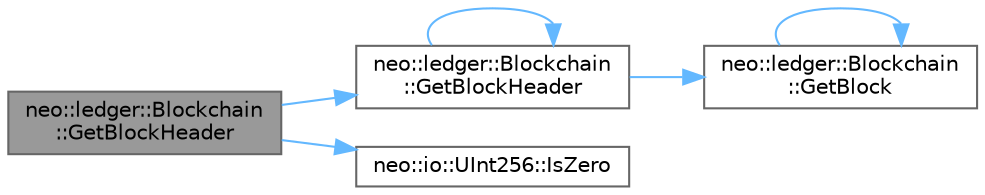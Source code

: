 digraph "neo::ledger::Blockchain::GetBlockHeader"
{
 // LATEX_PDF_SIZE
  bgcolor="transparent";
  edge [fontname=Helvetica,fontsize=10,labelfontname=Helvetica,labelfontsize=10];
  node [fontname=Helvetica,fontsize=10,shape=box,height=0.2,width=0.4];
  rankdir="LR";
  Node1 [id="Node000001",label="neo::ledger::Blockchain\l::GetBlockHeader",height=0.2,width=0.4,color="gray40", fillcolor="grey60", style="filled", fontcolor="black",tooltip="Gets a block header by index."];
  Node1 -> Node2 [id="edge1_Node000001_Node000002",color="steelblue1",style="solid",tooltip=" "];
  Node2 [id="Node000002",label="neo::ledger::Blockchain\l::GetBlockHeader",height=0.2,width=0.4,color="grey40", fillcolor="white", style="filled",URL="$classneo_1_1ledger_1_1_blockchain.html#a769007c606e84663bbd939e7b712fe60",tooltip="Gets a block header by hash."];
  Node2 -> Node3 [id="edge2_Node000002_Node000003",color="steelblue1",style="solid",tooltip=" "];
  Node3 [id="Node000003",label="neo::ledger::Blockchain\l::GetBlock",height=0.2,width=0.4,color="grey40", fillcolor="white", style="filled",URL="$classneo_1_1ledger_1_1_blockchain.html#a9af172a7a4817451e1ed996d8b358c26",tooltip="Gets a block by hash."];
  Node3 -> Node3 [id="edge3_Node000003_Node000003",color="steelblue1",style="solid",tooltip=" "];
  Node2 -> Node2 [id="edge4_Node000002_Node000002",color="steelblue1",style="solid",tooltip=" "];
  Node1 -> Node4 [id="edge5_Node000001_Node000004",color="steelblue1",style="solid",tooltip=" "];
  Node4 [id="Node000004",label="neo::io::UInt256::IsZero",height=0.2,width=0.4,color="grey40", fillcolor="white", style="filled",URL="$classneo_1_1io_1_1_u_int256.html#a9553119c10fe787929107ed1c842c6a2",tooltip="Checks if this UInt256 is zero."];
}
